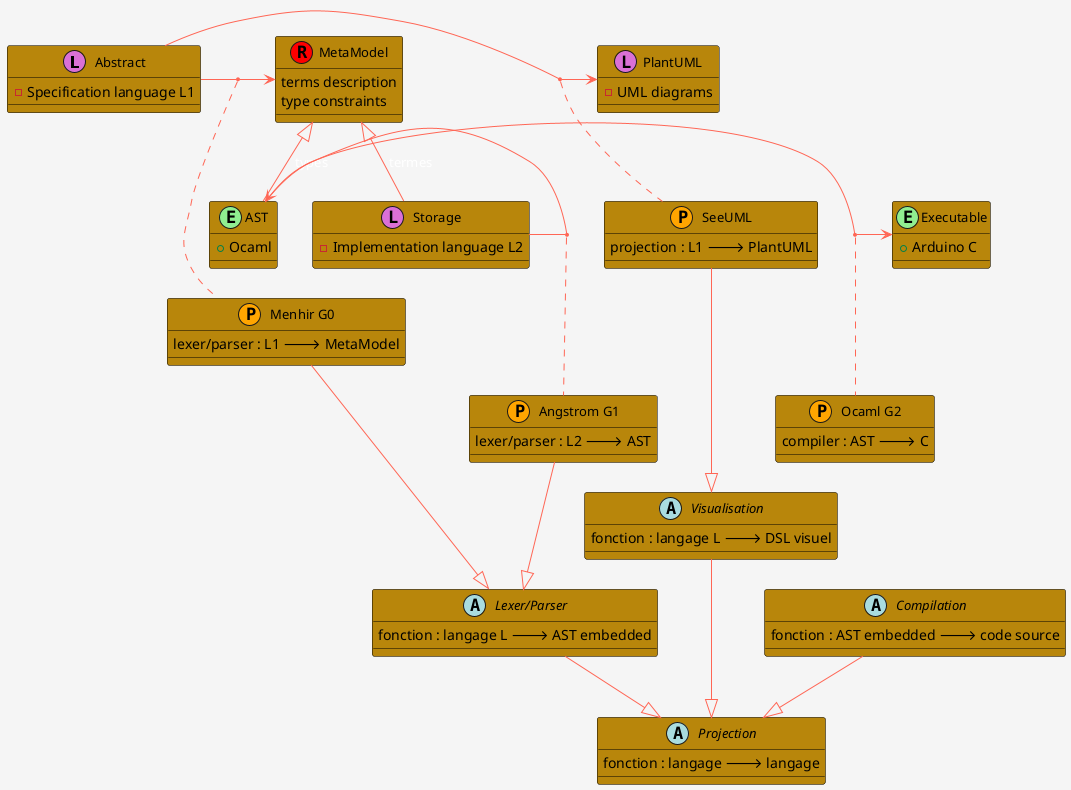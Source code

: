 @startuml

skinparam BackgroundColor  WhiteSmoke

skinparam class {
FontSize 13
BackgroundColor<<Apache>> Red
BorderColor<<Apache>> #FF6655
FontName Droid Sans
BorderColor black
BackgroundColor DarkGoldenRod
ArrowFontName Fira Code
ArrowColor #FF6655
ArrowFontColor #FFFFFF
}

' DSL are with squares
' Embedded are with circles
' Compilers / Transpilations are with : ?

class Abstract <<(L,orchid)>> {
    - Specification language L1
}

Abstract -> PlantUML
(Abstract, PlantUML) . SeeUML
SeeUML --|> Visualisation

class SeeUML <<(P,orange)>> {
    projection : L1 🡒 PlantUML
}




class AST <<(E,lightgreen)>> {
    + Ocaml
}

AST --|> MetaModel : "types"


class PlantUML <<(L,orchid)>> {
    - UML diagrams
}


class Executable <<(E,lightgreen)>> {
    + Arduino C
}

class Storage << (L,orchid) >> {
    - Implementation language L2
}

class "Menhir G0" <<(P,orange)>> {
    lexer/parser : L1 🡒 MetaModel
}

class MetaModel <<(R,red)>> {
    terms description
    type constraints
}

Abstract -> MetaModel
(Abstract, MetaModel) . "Menhir G0"

class "Angstrom G1" <<(P,orange)>> {
    lexer/parser : L2 🡒 AST
}

class "Ocaml G2" <<(P,orange)>> {
    compiler : AST 🡒 C
}

abstract class Projection {
    fonction : langage 🡒 langage
}

abstract class Visualisation {
    fonction : langage L 🡒 DSL visuel
}

abstract class "Lexer/Parser" {
    fonction : langage L 🡒 AST embedded
}

abstract class Compilation {
    fonction : AST embedded 🡒 code source
}

Compilation --|> Projection 
Visualisation --|> Projection 
"Lexer/Parser" --|> Projection

"Menhir G0" --|> "Lexer/Parser"
"Angstrom G1" --|> "Lexer/Parser"

Storage -> AST 
(Storage, AST) . "Angstrom G1"
AST -> Executable
(AST, Executable) . "Ocaml G2"

MetaModel <|-- Storage : "termes"

@enduml